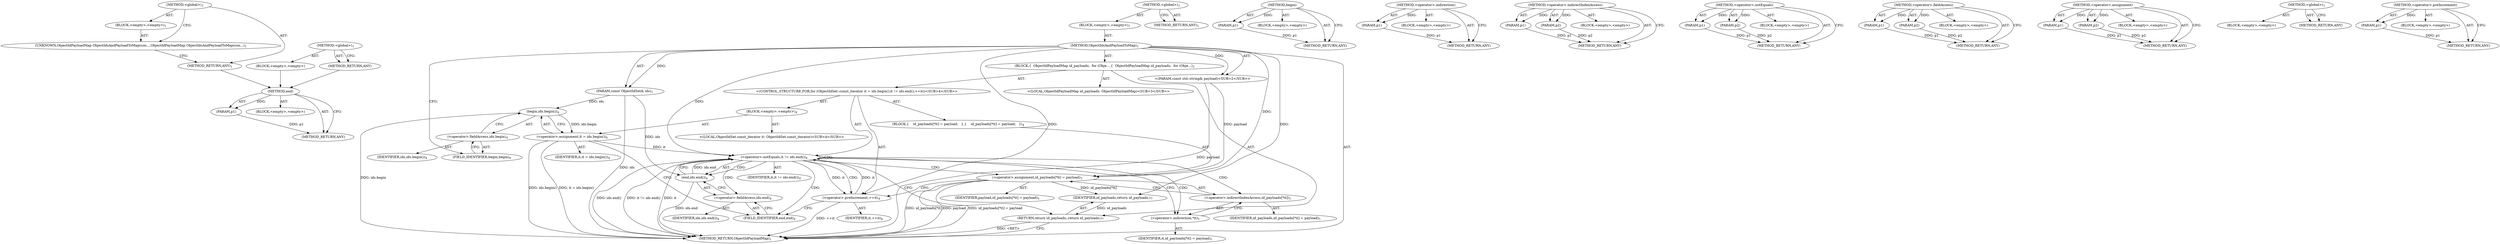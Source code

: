 digraph "&lt;global&gt;" {
vulnerable_81 [label=<(METHOD,end)>];
vulnerable_82 [label=<(PARAM,p1)>];
vulnerable_83 [label=<(BLOCK,&lt;empty&gt;,&lt;empty&gt;)>];
vulnerable_84 [label=<(METHOD_RETURN,ANY)>];
vulnerable_6 [label=<(METHOD,&lt;global&gt;)<SUB>1</SUB>>];
vulnerable_7 [label=<(BLOCK,&lt;empty&gt;,&lt;empty&gt;)<SUB>1</SUB>>];
vulnerable_8 [label=<(METHOD,ObjectIdsAndPayloadToMap)<SUB>1</SUB>>];
vulnerable_9 [label=<(PARAM,const ObjectIdSet&amp; ids)<SUB>1</SUB>>];
vulnerable_10 [label="<(PARAM,const std::string&amp; payload)<SUB>2</SUB>>"];
vulnerable_11 [label=<(BLOCK,{
  ObjectIdPayloadMap id_payloads;
  for (Obje...,{
  ObjectIdPayloadMap id_payloads;
  for (Obje...)<SUB>2</SUB>>];
vulnerable_12 [label="<(LOCAL,ObjectIdPayloadMap id_payloads: ObjectIdPayloadMap)<SUB>3</SUB>>"];
vulnerable_13 [label="<(CONTROL_STRUCTURE,FOR,for (ObjectIdSet::const_iterator it = ids.begin();it != ids.end();++it))<SUB>4</SUB>>"];
vulnerable_14 [label=<(BLOCK,&lt;empty&gt;,&lt;empty&gt;)<SUB>4</SUB>>];
vulnerable_15 [label="<(LOCAL,ObjectIdSet.const_iterator it: ObjectIdSet.const_iterator)<SUB>4</SUB>>"];
vulnerable_16 [label=<(&lt;operator&gt;.assignment,it = ids.begin())<SUB>4</SUB>>];
vulnerable_17 [label=<(IDENTIFIER,it,it = ids.begin())<SUB>4</SUB>>];
vulnerable_18 [label=<(begin,ids.begin())<SUB>4</SUB>>];
vulnerable_19 [label=<(&lt;operator&gt;.fieldAccess,ids.begin)<SUB>4</SUB>>];
vulnerable_20 [label=<(IDENTIFIER,ids,ids.begin())<SUB>4</SUB>>];
vulnerable_21 [label=<(FIELD_IDENTIFIER,begin,begin)<SUB>4</SUB>>];
vulnerable_22 [label=<(&lt;operator&gt;.notEquals,it != ids.end())<SUB>4</SUB>>];
vulnerable_23 [label=<(IDENTIFIER,it,it != ids.end())<SUB>4</SUB>>];
vulnerable_24 [label=<(end,ids.end())<SUB>4</SUB>>];
vulnerable_25 [label=<(&lt;operator&gt;.fieldAccess,ids.end)<SUB>4</SUB>>];
vulnerable_26 [label=<(IDENTIFIER,ids,ids.end())<SUB>4</SUB>>];
vulnerable_27 [label=<(FIELD_IDENTIFIER,end,end)<SUB>4</SUB>>];
vulnerable_28 [label=<(&lt;operator&gt;.preIncrement,++it)<SUB>4</SUB>>];
vulnerable_29 [label=<(IDENTIFIER,it,++it)<SUB>4</SUB>>];
vulnerable_30 [label=<(BLOCK,{
    id_payloads[*it] = payload;
   },{
    id_payloads[*it] = payload;
   })<SUB>4</SUB>>];
vulnerable_31 [label=<(&lt;operator&gt;.assignment,id_payloads[*it] = payload)<SUB>5</SUB>>];
vulnerable_32 [label=<(&lt;operator&gt;.indirectIndexAccess,id_payloads[*it])<SUB>5</SUB>>];
vulnerable_33 [label=<(IDENTIFIER,id_payloads,id_payloads[*it] = payload)<SUB>5</SUB>>];
vulnerable_34 [label=<(&lt;operator&gt;.indirection,*it)<SUB>5</SUB>>];
vulnerable_35 [label=<(IDENTIFIER,it,id_payloads[*it] = payload)<SUB>5</SUB>>];
vulnerable_36 [label=<(IDENTIFIER,payload,id_payloads[*it] = payload)<SUB>5</SUB>>];
vulnerable_37 [label=<(RETURN,return id_payloads;,return id_payloads;)<SUB>7</SUB>>];
vulnerable_38 [label=<(IDENTIFIER,id_payloads,return id_payloads;)<SUB>7</SUB>>];
vulnerable_39 [label=<(METHOD_RETURN,ObjectIdPayloadMap)<SUB>1</SUB>>];
vulnerable_41 [label=<(METHOD_RETURN,ANY)<SUB>1</SUB>>];
vulnerable_67 [label=<(METHOD,begin)>];
vulnerable_68 [label=<(PARAM,p1)>];
vulnerable_69 [label=<(BLOCK,&lt;empty&gt;,&lt;empty&gt;)>];
vulnerable_70 [label=<(METHOD_RETURN,ANY)>];
vulnerable_94 [label=<(METHOD,&lt;operator&gt;.indirection)>];
vulnerable_95 [label=<(PARAM,p1)>];
vulnerable_96 [label=<(BLOCK,&lt;empty&gt;,&lt;empty&gt;)>];
vulnerable_97 [label=<(METHOD_RETURN,ANY)>];
vulnerable_89 [label=<(METHOD,&lt;operator&gt;.indirectIndexAccess)>];
vulnerable_90 [label=<(PARAM,p1)>];
vulnerable_91 [label=<(PARAM,p2)>];
vulnerable_92 [label=<(BLOCK,&lt;empty&gt;,&lt;empty&gt;)>];
vulnerable_93 [label=<(METHOD_RETURN,ANY)>];
vulnerable_76 [label=<(METHOD,&lt;operator&gt;.notEquals)>];
vulnerable_77 [label=<(PARAM,p1)>];
vulnerable_78 [label=<(PARAM,p2)>];
vulnerable_79 [label=<(BLOCK,&lt;empty&gt;,&lt;empty&gt;)>];
vulnerable_80 [label=<(METHOD_RETURN,ANY)>];
vulnerable_71 [label=<(METHOD,&lt;operator&gt;.fieldAccess)>];
vulnerable_72 [label=<(PARAM,p1)>];
vulnerable_73 [label=<(PARAM,p2)>];
vulnerable_74 [label=<(BLOCK,&lt;empty&gt;,&lt;empty&gt;)>];
vulnerable_75 [label=<(METHOD_RETURN,ANY)>];
vulnerable_62 [label=<(METHOD,&lt;operator&gt;.assignment)>];
vulnerable_63 [label=<(PARAM,p1)>];
vulnerable_64 [label=<(PARAM,p2)>];
vulnerable_65 [label=<(BLOCK,&lt;empty&gt;,&lt;empty&gt;)>];
vulnerable_66 [label=<(METHOD_RETURN,ANY)>];
vulnerable_56 [label=<(METHOD,&lt;global&gt;)<SUB>1</SUB>>];
vulnerable_57 [label=<(BLOCK,&lt;empty&gt;,&lt;empty&gt;)>];
vulnerable_58 [label=<(METHOD_RETURN,ANY)>];
vulnerable_85 [label=<(METHOD,&lt;operator&gt;.preIncrement)>];
vulnerable_86 [label=<(PARAM,p1)>];
vulnerable_87 [label=<(BLOCK,&lt;empty&gt;,&lt;empty&gt;)>];
vulnerable_88 [label=<(METHOD_RETURN,ANY)>];
fixed_6 [label=<(METHOD,&lt;global&gt;)<SUB>1</SUB>>];
fixed_7 [label=<(BLOCK,&lt;empty&gt;,&lt;empty&gt;)<SUB>1</SUB>>];
fixed_8 [label=<(UNKNOWN,ObjectIdPayloadMap ObjectIdsAndPayloadToMap(con...,ObjectIdPayloadMap ObjectIdsAndPayloadToMap(con...)<SUB>1</SUB>>];
fixed_9 [label=<(METHOD_RETURN,ANY)<SUB>1</SUB>>];
fixed_14 [label=<(METHOD,&lt;global&gt;)<SUB>1</SUB>>];
fixed_15 [label=<(BLOCK,&lt;empty&gt;,&lt;empty&gt;)>];
fixed_16 [label=<(METHOD_RETURN,ANY)>];
vulnerable_81 -> vulnerable_82  [key=0, label="AST: "];
vulnerable_81 -> vulnerable_82  [key=1, label="DDG: "];
vulnerable_81 -> vulnerable_83  [key=0, label="AST: "];
vulnerable_81 -> vulnerable_84  [key=0, label="AST: "];
vulnerable_81 -> vulnerable_84  [key=1, label="CFG: "];
vulnerable_82 -> vulnerable_84  [key=0, label="DDG: p1"];
vulnerable_6 -> vulnerable_7  [key=0, label="AST: "];
vulnerable_6 -> vulnerable_41  [key=0, label="AST: "];
vulnerable_6 -> vulnerable_41  [key=1, label="CFG: "];
vulnerable_7 -> vulnerable_8  [key=0, label="AST: "];
vulnerable_8 -> vulnerable_9  [key=0, label="AST: "];
vulnerable_8 -> vulnerable_9  [key=1, label="DDG: "];
vulnerable_8 -> vulnerable_10  [key=0, label="AST: "];
vulnerable_8 -> vulnerable_10  [key=1, label="DDG: "];
vulnerable_8 -> vulnerable_11  [key=0, label="AST: "];
vulnerable_8 -> vulnerable_39  [key=0, label="AST: "];
vulnerable_8 -> vulnerable_21  [key=0, label="CFG: "];
vulnerable_8 -> vulnerable_38  [key=0, label="DDG: "];
vulnerable_8 -> vulnerable_22  [key=0, label="DDG: "];
vulnerable_8 -> vulnerable_28  [key=0, label="DDG: "];
vulnerable_8 -> vulnerable_31  [key=0, label="DDG: "];
vulnerable_9 -> vulnerable_39  [key=0, label="DDG: ids"];
vulnerable_9 -> vulnerable_24  [key=0, label="DDG: ids"];
vulnerable_9 -> vulnerable_18  [key=0, label="DDG: ids"];
vulnerable_10 -> vulnerable_39  [key=0, label="DDG: payload"];
vulnerable_10 -> vulnerable_31  [key=0, label="DDG: payload"];
vulnerable_11 -> vulnerable_12  [key=0, label="AST: "];
vulnerable_11 -> vulnerable_13  [key=0, label="AST: "];
vulnerable_11 -> vulnerable_37  [key=0, label="AST: "];
vulnerable_13 -> vulnerable_14  [key=0, label="AST: "];
vulnerable_13 -> vulnerable_22  [key=0, label="AST: "];
vulnerable_13 -> vulnerable_28  [key=0, label="AST: "];
vulnerable_13 -> vulnerable_30  [key=0, label="AST: "];
vulnerable_14 -> vulnerable_15  [key=0, label="AST: "];
vulnerable_14 -> vulnerable_16  [key=0, label="AST: "];
vulnerable_16 -> vulnerable_17  [key=0, label="AST: "];
vulnerable_16 -> vulnerable_18  [key=0, label="AST: "];
vulnerable_16 -> vulnerable_27  [key=0, label="CFG: "];
vulnerable_16 -> vulnerable_39  [key=0, label="DDG: ids.begin()"];
vulnerable_16 -> vulnerable_39  [key=1, label="DDG: it = ids.begin()"];
vulnerable_16 -> vulnerable_22  [key=0, label="DDG: it"];
vulnerable_18 -> vulnerable_19  [key=0, label="AST: "];
vulnerable_18 -> vulnerable_16  [key=0, label="CFG: "];
vulnerable_18 -> vulnerable_16  [key=1, label="DDG: ids.begin"];
vulnerable_18 -> vulnerable_39  [key=0, label="DDG: ids.begin"];
vulnerable_19 -> vulnerable_20  [key=0, label="AST: "];
vulnerable_19 -> vulnerable_21  [key=0, label="AST: "];
vulnerable_19 -> vulnerable_18  [key=0, label="CFG: "];
vulnerable_21 -> vulnerable_19  [key=0, label="CFG: "];
vulnerable_22 -> vulnerable_23  [key=0, label="AST: "];
vulnerable_22 -> vulnerable_24  [key=0, label="AST: "];
vulnerable_22 -> vulnerable_24  [key=1, label="CDG: "];
vulnerable_22 -> vulnerable_34  [key=0, label="CFG: "];
vulnerable_22 -> vulnerable_34  [key=1, label="CDG: "];
vulnerable_22 -> vulnerable_37  [key=0, label="CFG: "];
vulnerable_22 -> vulnerable_39  [key=0, label="DDG: it"];
vulnerable_22 -> vulnerable_39  [key=1, label="DDG: ids.end()"];
vulnerable_22 -> vulnerable_39  [key=2, label="DDG: it != ids.end()"];
vulnerable_22 -> vulnerable_28  [key=0, label="DDG: it"];
vulnerable_22 -> vulnerable_28  [key=1, label="CDG: "];
vulnerable_22 -> vulnerable_32  [key=0, label="CDG: "];
vulnerable_22 -> vulnerable_25  [key=0, label="CDG: "];
vulnerable_22 -> vulnerable_22  [key=0, label="CDG: "];
vulnerable_22 -> vulnerable_27  [key=0, label="CDG: "];
vulnerable_22 -> vulnerable_31  [key=0, label="CDG: "];
vulnerable_24 -> vulnerable_25  [key=0, label="AST: "];
vulnerable_24 -> vulnerable_22  [key=0, label="CFG: "];
vulnerable_24 -> vulnerable_22  [key=1, label="DDG: ids.end"];
vulnerable_24 -> vulnerable_39  [key=0, label="DDG: ids.end"];
vulnerable_25 -> vulnerable_26  [key=0, label="AST: "];
vulnerable_25 -> vulnerable_27  [key=0, label="AST: "];
vulnerable_25 -> vulnerable_24  [key=0, label="CFG: "];
vulnerable_27 -> vulnerable_25  [key=0, label="CFG: "];
vulnerable_28 -> vulnerable_29  [key=0, label="AST: "];
vulnerable_28 -> vulnerable_27  [key=0, label="CFG: "];
vulnerable_28 -> vulnerable_39  [key=0, label="DDG: ++it"];
vulnerable_28 -> vulnerable_22  [key=0, label="DDG: it"];
vulnerable_30 -> vulnerable_31  [key=0, label="AST: "];
vulnerable_31 -> vulnerable_32  [key=0, label="AST: "];
vulnerable_31 -> vulnerable_36  [key=0, label="AST: "];
vulnerable_31 -> vulnerable_28  [key=0, label="CFG: "];
vulnerable_31 -> vulnerable_39  [key=0, label="DDG: id_payloads[*it]"];
vulnerable_31 -> vulnerable_39  [key=1, label="DDG: payload"];
vulnerable_31 -> vulnerable_39  [key=2, label="DDG: id_payloads[*it] = payload"];
vulnerable_31 -> vulnerable_38  [key=0, label="DDG: id_payloads[*it]"];
vulnerable_32 -> vulnerable_33  [key=0, label="AST: "];
vulnerable_32 -> vulnerable_34  [key=0, label="AST: "];
vulnerable_32 -> vulnerable_31  [key=0, label="CFG: "];
vulnerable_34 -> vulnerable_35  [key=0, label="AST: "];
vulnerable_34 -> vulnerable_32  [key=0, label="CFG: "];
vulnerable_37 -> vulnerable_38  [key=0, label="AST: "];
vulnerable_37 -> vulnerable_39  [key=0, label="CFG: "];
vulnerable_37 -> vulnerable_39  [key=1, label="DDG: &lt;RET&gt;"];
vulnerable_38 -> vulnerable_37  [key=0, label="DDG: id_payloads"];
vulnerable_67 -> vulnerable_68  [key=0, label="AST: "];
vulnerable_67 -> vulnerable_68  [key=1, label="DDG: "];
vulnerable_67 -> vulnerable_69  [key=0, label="AST: "];
vulnerable_67 -> vulnerable_70  [key=0, label="AST: "];
vulnerable_67 -> vulnerable_70  [key=1, label="CFG: "];
vulnerable_68 -> vulnerable_70  [key=0, label="DDG: p1"];
vulnerable_94 -> vulnerable_95  [key=0, label="AST: "];
vulnerable_94 -> vulnerable_95  [key=1, label="DDG: "];
vulnerable_94 -> vulnerable_96  [key=0, label="AST: "];
vulnerable_94 -> vulnerable_97  [key=0, label="AST: "];
vulnerable_94 -> vulnerable_97  [key=1, label="CFG: "];
vulnerable_95 -> vulnerable_97  [key=0, label="DDG: p1"];
vulnerable_89 -> vulnerable_90  [key=0, label="AST: "];
vulnerable_89 -> vulnerable_90  [key=1, label="DDG: "];
vulnerable_89 -> vulnerable_92  [key=0, label="AST: "];
vulnerable_89 -> vulnerable_91  [key=0, label="AST: "];
vulnerable_89 -> vulnerable_91  [key=1, label="DDG: "];
vulnerable_89 -> vulnerable_93  [key=0, label="AST: "];
vulnerable_89 -> vulnerable_93  [key=1, label="CFG: "];
vulnerable_90 -> vulnerable_93  [key=0, label="DDG: p1"];
vulnerable_91 -> vulnerable_93  [key=0, label="DDG: p2"];
vulnerable_76 -> vulnerable_77  [key=0, label="AST: "];
vulnerable_76 -> vulnerable_77  [key=1, label="DDG: "];
vulnerable_76 -> vulnerable_79  [key=0, label="AST: "];
vulnerable_76 -> vulnerable_78  [key=0, label="AST: "];
vulnerable_76 -> vulnerable_78  [key=1, label="DDG: "];
vulnerable_76 -> vulnerable_80  [key=0, label="AST: "];
vulnerable_76 -> vulnerable_80  [key=1, label="CFG: "];
vulnerable_77 -> vulnerable_80  [key=0, label="DDG: p1"];
vulnerable_78 -> vulnerable_80  [key=0, label="DDG: p2"];
vulnerable_71 -> vulnerable_72  [key=0, label="AST: "];
vulnerable_71 -> vulnerable_72  [key=1, label="DDG: "];
vulnerable_71 -> vulnerable_74  [key=0, label="AST: "];
vulnerable_71 -> vulnerable_73  [key=0, label="AST: "];
vulnerable_71 -> vulnerable_73  [key=1, label="DDG: "];
vulnerable_71 -> vulnerable_75  [key=0, label="AST: "];
vulnerable_71 -> vulnerable_75  [key=1, label="CFG: "];
vulnerable_72 -> vulnerable_75  [key=0, label="DDG: p1"];
vulnerable_73 -> vulnerable_75  [key=0, label="DDG: p2"];
vulnerable_62 -> vulnerable_63  [key=0, label="AST: "];
vulnerable_62 -> vulnerable_63  [key=1, label="DDG: "];
vulnerable_62 -> vulnerable_65  [key=0, label="AST: "];
vulnerable_62 -> vulnerable_64  [key=0, label="AST: "];
vulnerable_62 -> vulnerable_64  [key=1, label="DDG: "];
vulnerable_62 -> vulnerable_66  [key=0, label="AST: "];
vulnerable_62 -> vulnerable_66  [key=1, label="CFG: "];
vulnerable_63 -> vulnerable_66  [key=0, label="DDG: p1"];
vulnerable_64 -> vulnerable_66  [key=0, label="DDG: p2"];
vulnerable_56 -> vulnerable_57  [key=0, label="AST: "];
vulnerable_56 -> vulnerable_58  [key=0, label="AST: "];
vulnerable_56 -> vulnerable_58  [key=1, label="CFG: "];
vulnerable_85 -> vulnerable_86  [key=0, label="AST: "];
vulnerable_85 -> vulnerable_86  [key=1, label="DDG: "];
vulnerable_85 -> vulnerable_87  [key=0, label="AST: "];
vulnerable_85 -> vulnerable_88  [key=0, label="AST: "];
vulnerable_85 -> vulnerable_88  [key=1, label="CFG: "];
vulnerable_86 -> vulnerable_88  [key=0, label="DDG: p1"];
fixed_6 -> fixed_7  [key=0, label="AST: "];
fixed_6 -> fixed_9  [key=0, label="AST: "];
fixed_6 -> fixed_8  [key=0, label="CFG: "];
fixed_7 -> fixed_8  [key=0, label="AST: "];
fixed_8 -> fixed_9  [key=0, label="CFG: "];
fixed_9 -> vulnerable_81  [key=0];
fixed_14 -> fixed_15  [key=0, label="AST: "];
fixed_14 -> fixed_16  [key=0, label="AST: "];
fixed_14 -> fixed_16  [key=1, label="CFG: "];
fixed_15 -> vulnerable_81  [key=0];
fixed_16 -> vulnerable_81  [key=0];
}
